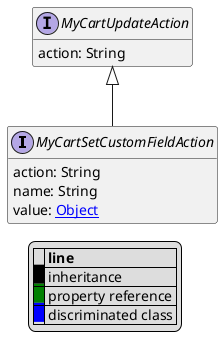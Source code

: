 @startuml

hide empty fields
hide empty methods
legend
|= |= line |
|<back:black>   </back>| inheritance |
|<back:green>   </back>| property reference |
|<back:blue>   </back>| discriminated class |
endlegend
interface MyCartSetCustomFieldAction [[MyCartSetCustomFieldAction.svg]] extends MyCartUpdateAction {
    action: String
    name: String
    value: [[Object.svg Object]]
}
interface MyCartUpdateAction [[MyCartUpdateAction.svg]]  {
    action: String
}





@enduml
